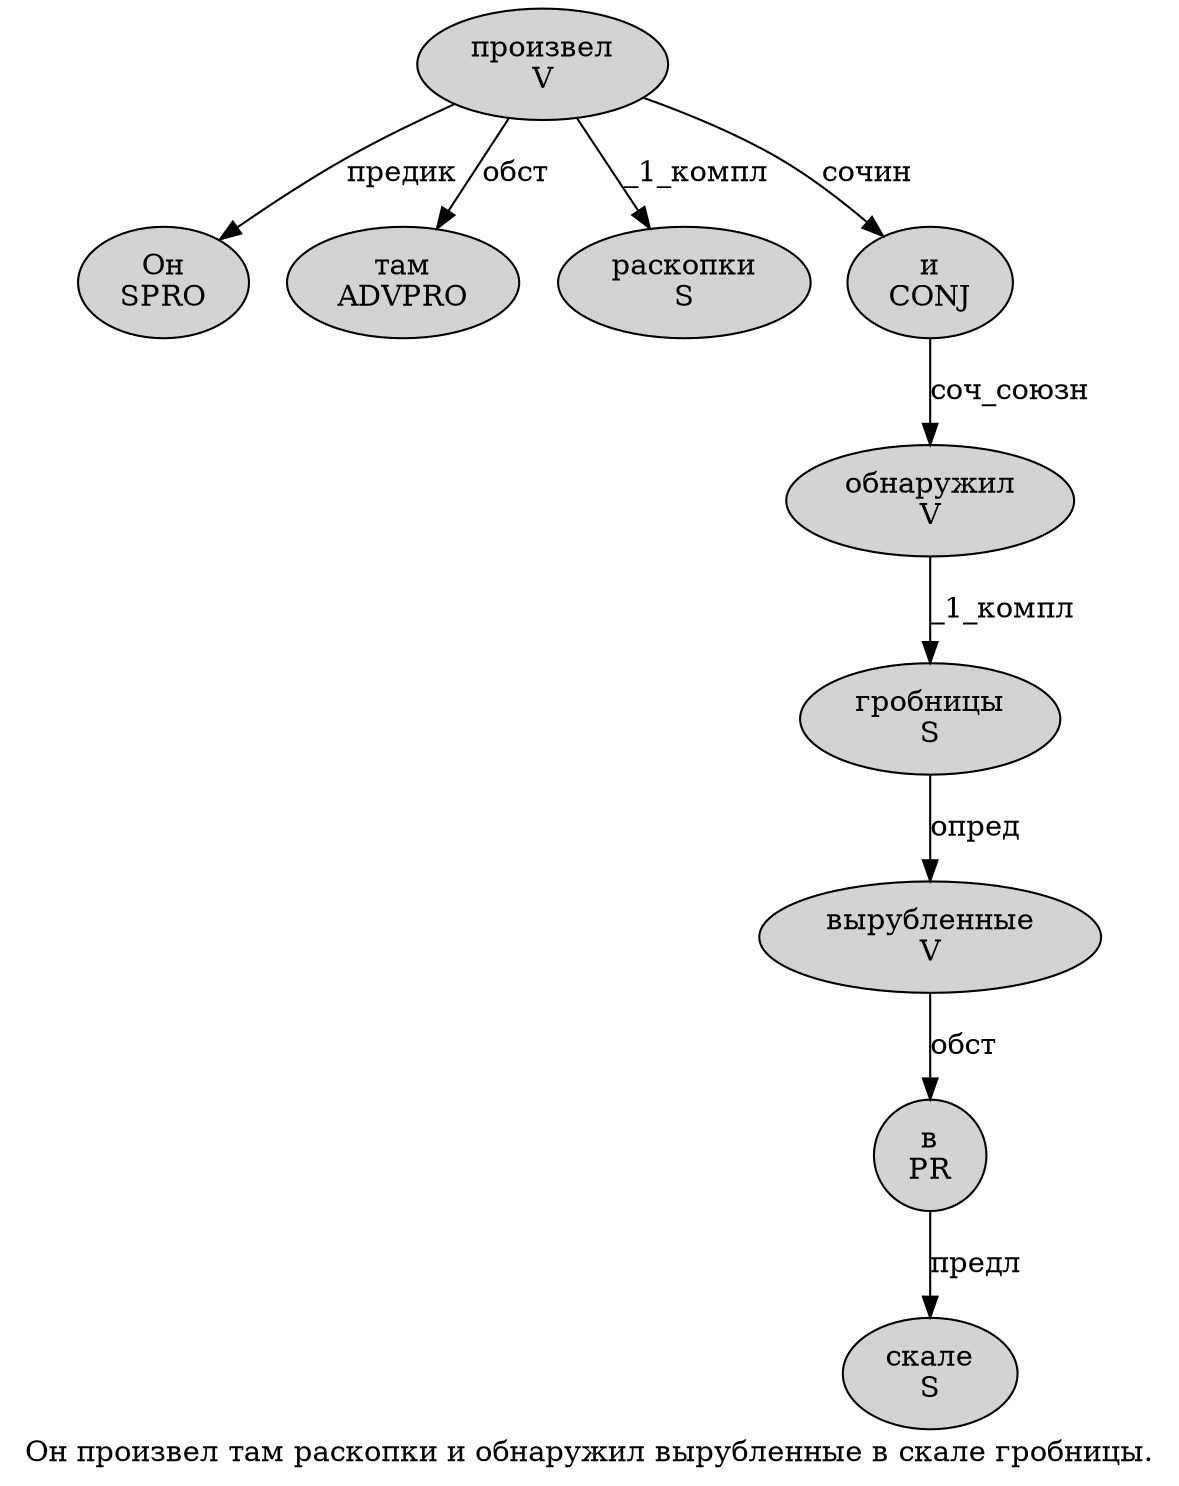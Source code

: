 digraph SENTENCE_571 {
	graph [label="Он произвел там раскопки и обнаружил вырубленные в скале гробницы."]
	node [style=filled]
		0 [label="Он
SPRO" color="" fillcolor=lightgray penwidth=1 shape=ellipse]
		1 [label="произвел
V" color="" fillcolor=lightgray penwidth=1 shape=ellipse]
		2 [label="там
ADVPRO" color="" fillcolor=lightgray penwidth=1 shape=ellipse]
		3 [label="раскопки
S" color="" fillcolor=lightgray penwidth=1 shape=ellipse]
		4 [label="и
CONJ" color="" fillcolor=lightgray penwidth=1 shape=ellipse]
		5 [label="обнаружил
V" color="" fillcolor=lightgray penwidth=1 shape=ellipse]
		6 [label="вырубленные
V" color="" fillcolor=lightgray penwidth=1 shape=ellipse]
		7 [label="в
PR" color="" fillcolor=lightgray penwidth=1 shape=ellipse]
		8 [label="скале
S" color="" fillcolor=lightgray penwidth=1 shape=ellipse]
		9 [label="гробницы
S" color="" fillcolor=lightgray penwidth=1 shape=ellipse]
			5 -> 9 [label="_1_компл"]
			4 -> 5 [label="соч_союзн"]
			6 -> 7 [label="обст"]
			7 -> 8 [label="предл"]
			1 -> 0 [label="предик"]
			1 -> 2 [label="обст"]
			1 -> 3 [label="_1_компл"]
			1 -> 4 [label="сочин"]
			9 -> 6 [label="опред"]
}
